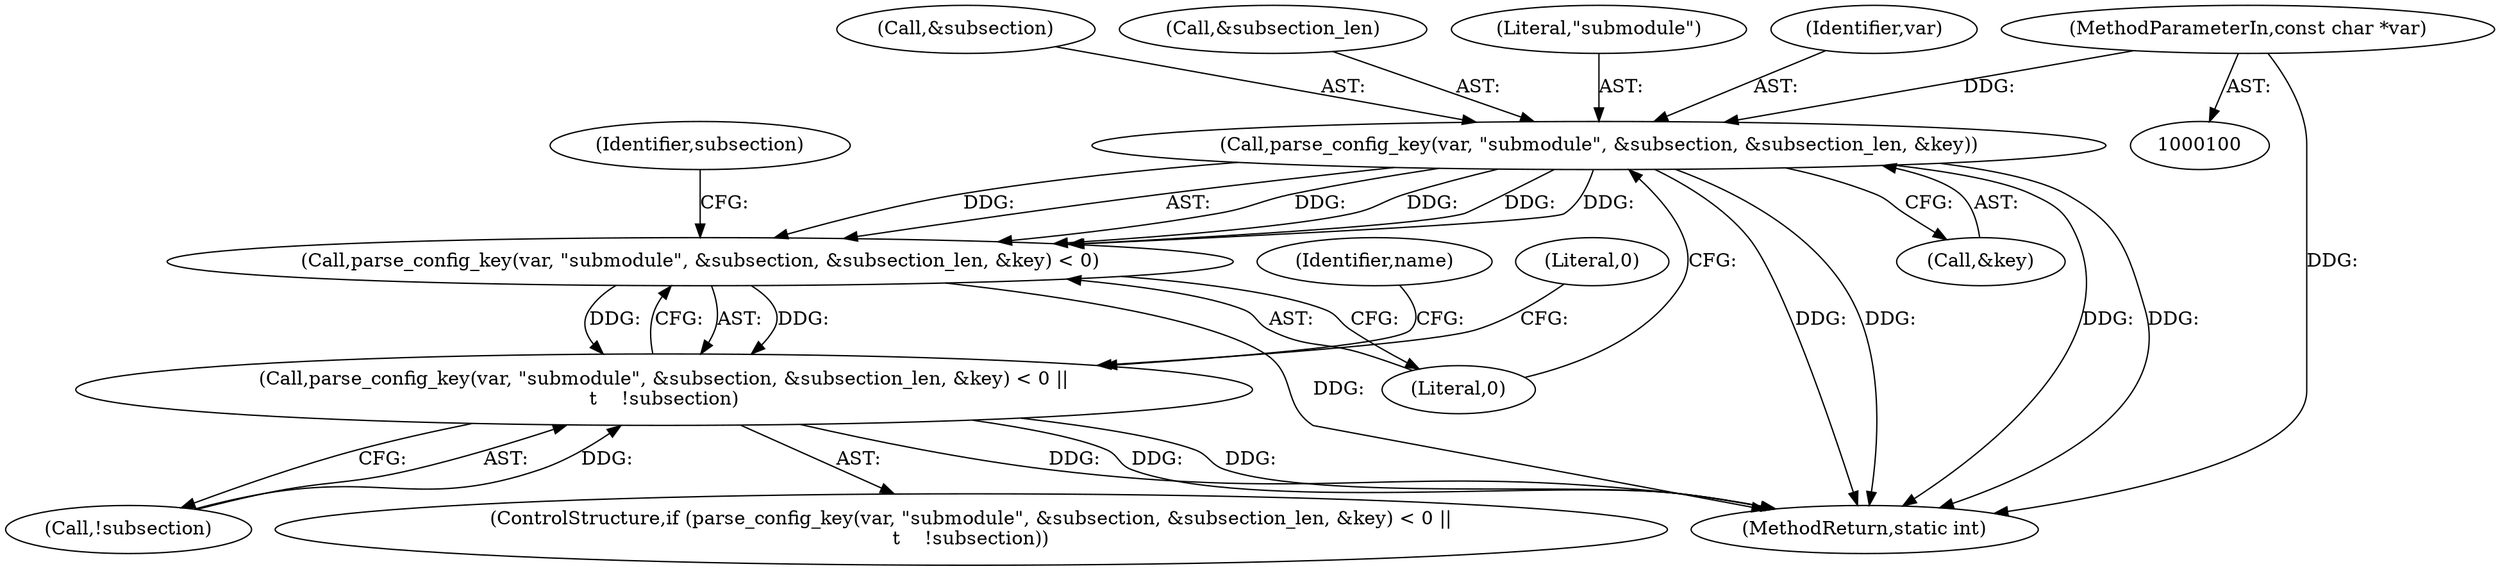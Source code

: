 digraph "0_git_a124133e1e6ab5c7a9fef6d0e6bcb084e3455b46@pointer" {
"1000101" [label="(MethodParameterIn,const char *var)"];
"1000116" [label="(Call,parse_config_key(var, \"submodule\", &subsection, &subsection_len, &key))"];
"1000115" [label="(Call,parse_config_key(var, \"submodule\", &subsection, &subsection_len, &key) < 0)"];
"1000114" [label="(Call,parse_config_key(var, \"submodule\", &subsection, &subsection_len, &key) < 0 ||\n\t    !subsection)"];
"1000119" [label="(Call,&subsection)"];
"1000114" [label="(Call,parse_config_key(var, \"submodule\", &subsection, &subsection_len, &key) < 0 ||\n\t    !subsection)"];
"1000126" [label="(Call,!subsection)"];
"1000131" [label="(Identifier,name)"];
"1000101" [label="(MethodParameterIn,const char *var)"];
"1000121" [label="(Call,&subsection_len)"];
"1000129" [label="(Literal,0)"];
"1000125" [label="(Literal,0)"];
"1000116" [label="(Call,parse_config_key(var, \"submodule\", &subsection, &subsection_len, &key))"];
"1000118" [label="(Literal,\"submodule\")"];
"1000182" [label="(MethodReturn,static int)"];
"1000113" [label="(ControlStructure,if (parse_config_key(var, \"submodule\", &subsection, &subsection_len, &key) < 0 ||\n\t    !subsection))"];
"1000115" [label="(Call,parse_config_key(var, \"submodule\", &subsection, &subsection_len, &key) < 0)"];
"1000123" [label="(Call,&key)"];
"1000127" [label="(Identifier,subsection)"];
"1000117" [label="(Identifier,var)"];
"1000101" -> "1000100"  [label="AST: "];
"1000101" -> "1000182"  [label="DDG: "];
"1000101" -> "1000116"  [label="DDG: "];
"1000116" -> "1000115"  [label="AST: "];
"1000116" -> "1000123"  [label="CFG: "];
"1000117" -> "1000116"  [label="AST: "];
"1000118" -> "1000116"  [label="AST: "];
"1000119" -> "1000116"  [label="AST: "];
"1000121" -> "1000116"  [label="AST: "];
"1000123" -> "1000116"  [label="AST: "];
"1000125" -> "1000116"  [label="CFG: "];
"1000116" -> "1000182"  [label="DDG: "];
"1000116" -> "1000182"  [label="DDG: "];
"1000116" -> "1000182"  [label="DDG: "];
"1000116" -> "1000182"  [label="DDG: "];
"1000116" -> "1000115"  [label="DDG: "];
"1000116" -> "1000115"  [label="DDG: "];
"1000116" -> "1000115"  [label="DDG: "];
"1000116" -> "1000115"  [label="DDG: "];
"1000116" -> "1000115"  [label="DDG: "];
"1000115" -> "1000114"  [label="AST: "];
"1000115" -> "1000125"  [label="CFG: "];
"1000125" -> "1000115"  [label="AST: "];
"1000127" -> "1000115"  [label="CFG: "];
"1000114" -> "1000115"  [label="CFG: "];
"1000115" -> "1000182"  [label="DDG: "];
"1000115" -> "1000114"  [label="DDG: "];
"1000115" -> "1000114"  [label="DDG: "];
"1000114" -> "1000113"  [label="AST: "];
"1000114" -> "1000126"  [label="CFG: "];
"1000126" -> "1000114"  [label="AST: "];
"1000129" -> "1000114"  [label="CFG: "];
"1000131" -> "1000114"  [label="CFG: "];
"1000114" -> "1000182"  [label="DDG: "];
"1000114" -> "1000182"  [label="DDG: "];
"1000114" -> "1000182"  [label="DDG: "];
"1000126" -> "1000114"  [label="DDG: "];
}
